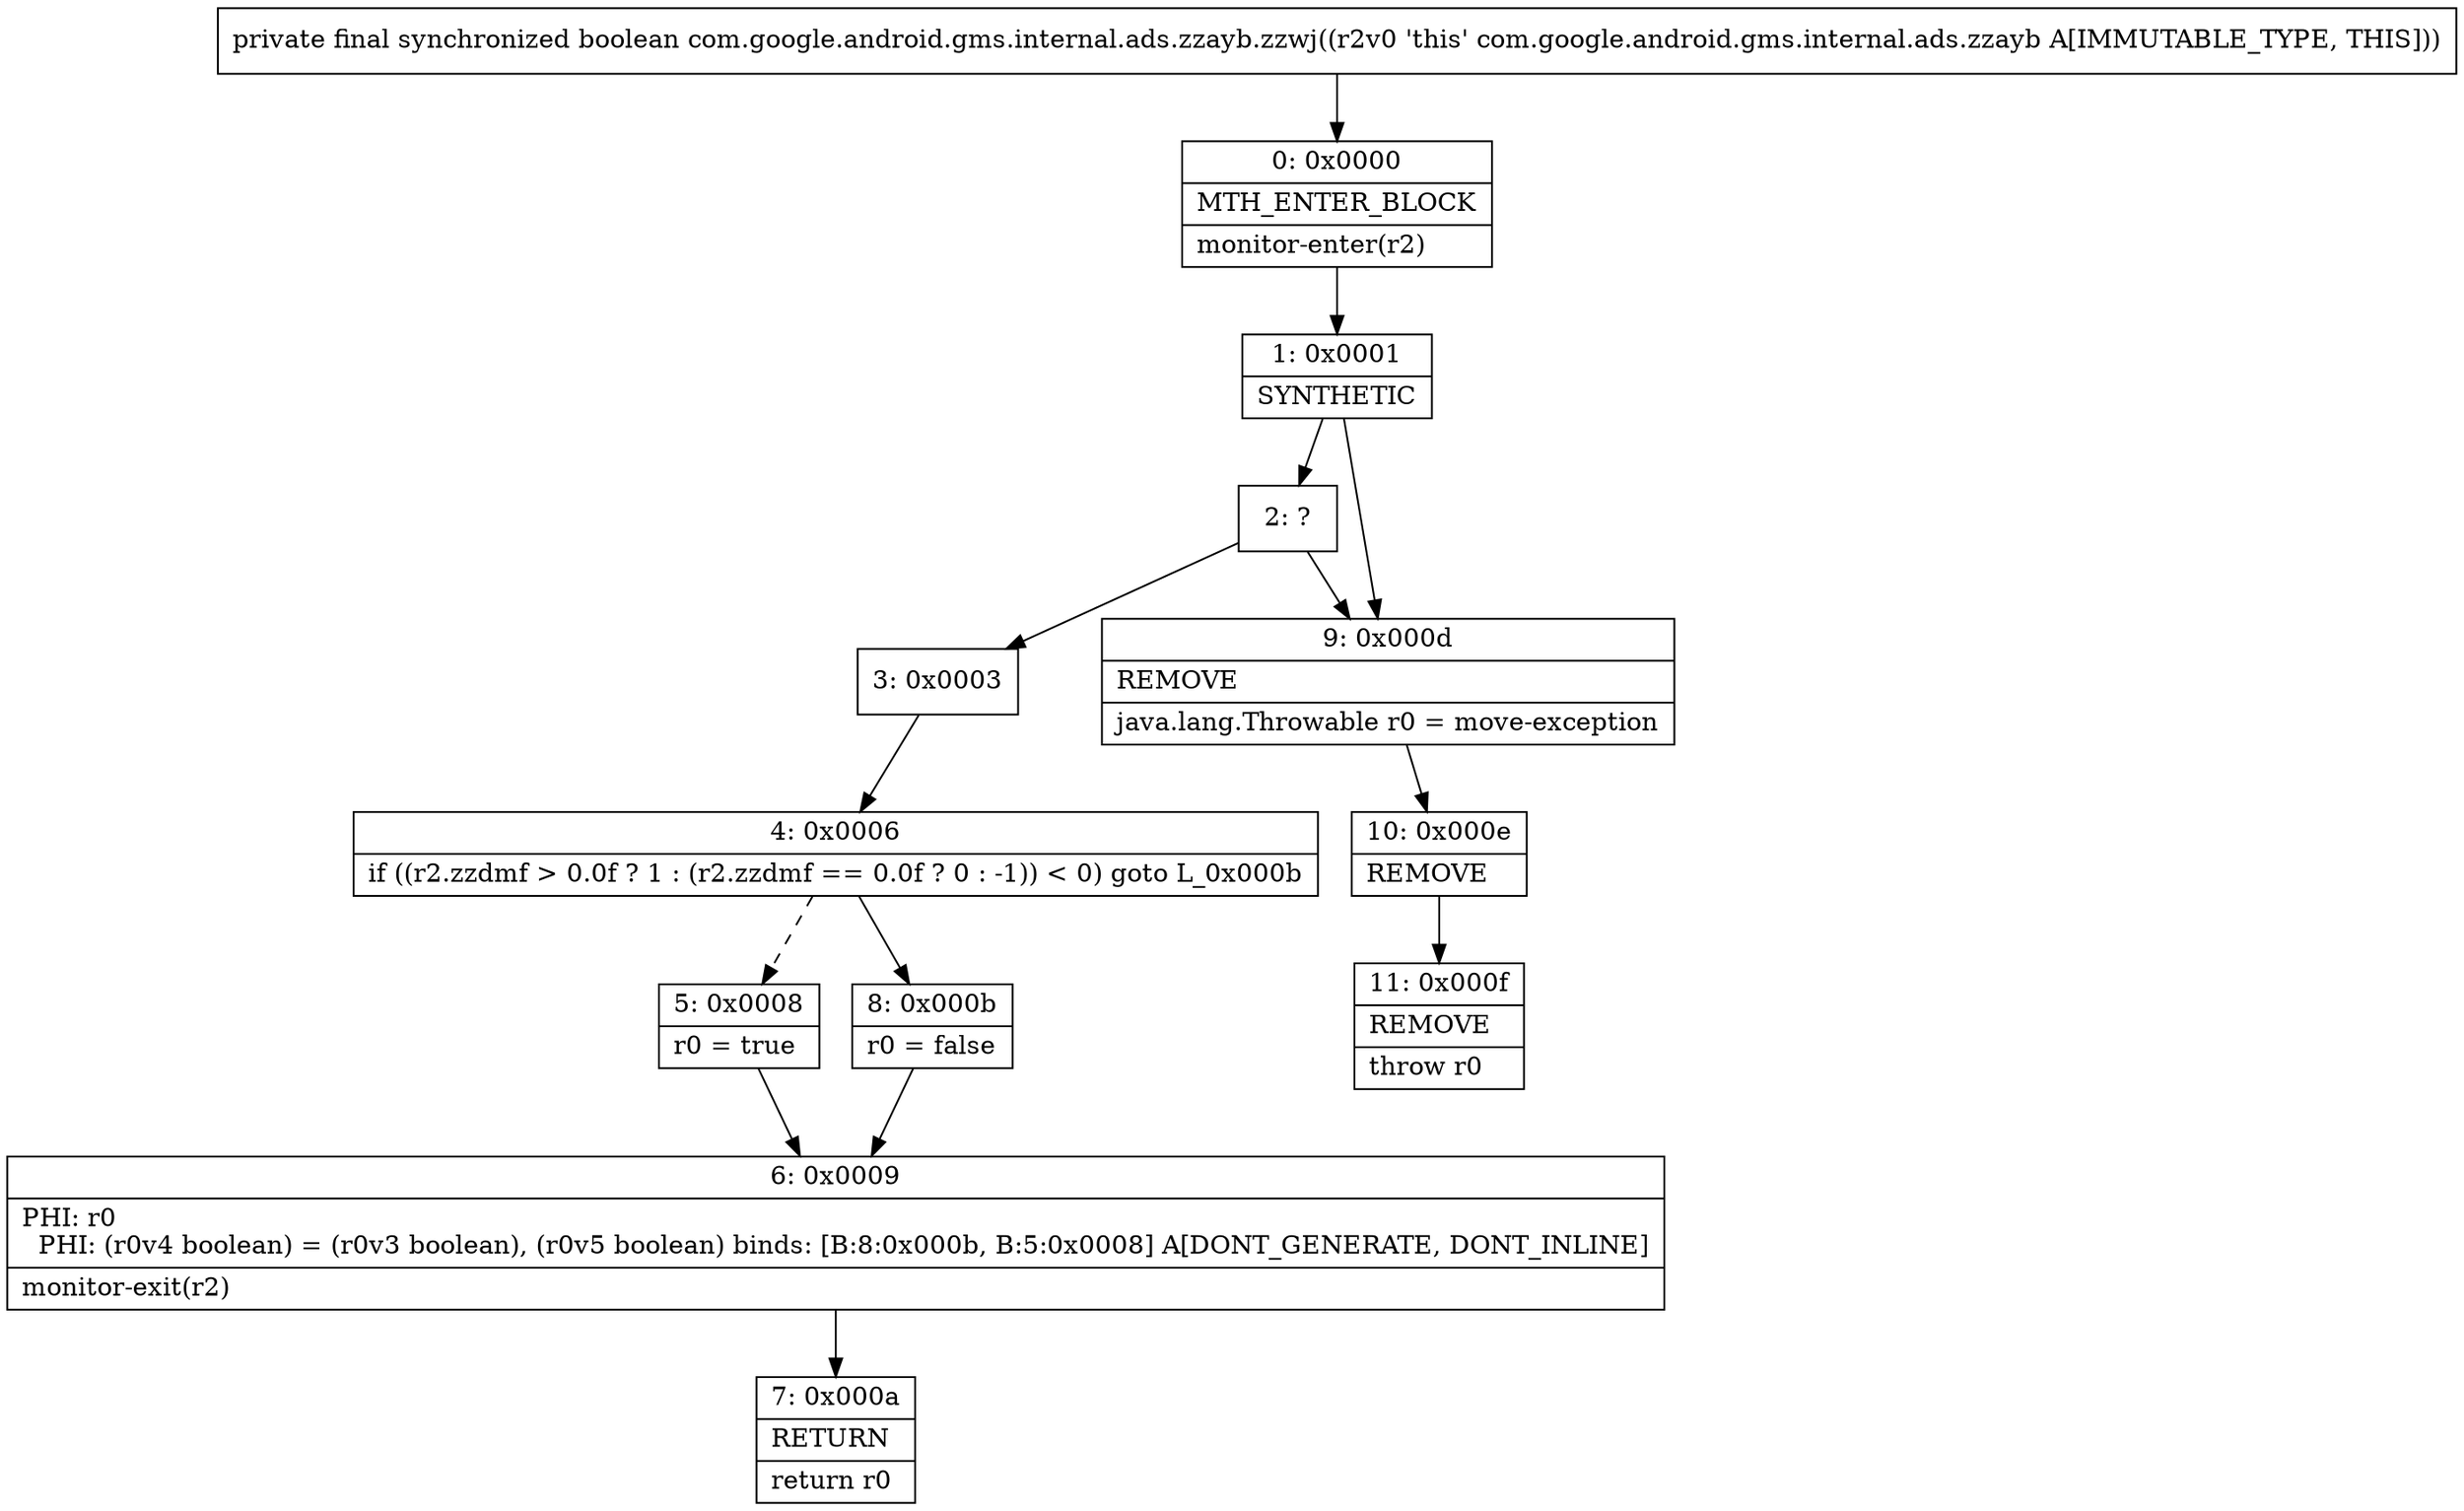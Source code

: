 digraph "CFG forcom.google.android.gms.internal.ads.zzayb.zzwj()Z" {
Node_0 [shape=record,label="{0\:\ 0x0000|MTH_ENTER_BLOCK\l|monitor\-enter(r2)\l}"];
Node_1 [shape=record,label="{1\:\ 0x0001|SYNTHETIC\l}"];
Node_2 [shape=record,label="{2\:\ ?}"];
Node_3 [shape=record,label="{3\:\ 0x0003}"];
Node_4 [shape=record,label="{4\:\ 0x0006|if ((r2.zzdmf \> 0.0f ? 1 : (r2.zzdmf == 0.0f ? 0 : \-1)) \< 0) goto L_0x000b\l}"];
Node_5 [shape=record,label="{5\:\ 0x0008|r0 = true\l}"];
Node_6 [shape=record,label="{6\:\ 0x0009|PHI: r0 \l  PHI: (r0v4 boolean) = (r0v3 boolean), (r0v5 boolean) binds: [B:8:0x000b, B:5:0x0008] A[DONT_GENERATE, DONT_INLINE]\l|monitor\-exit(r2)\l}"];
Node_7 [shape=record,label="{7\:\ 0x000a|RETURN\l|return r0\l}"];
Node_8 [shape=record,label="{8\:\ 0x000b|r0 = false\l}"];
Node_9 [shape=record,label="{9\:\ 0x000d|REMOVE\l|java.lang.Throwable r0 = move\-exception\l}"];
Node_10 [shape=record,label="{10\:\ 0x000e|REMOVE\l}"];
Node_11 [shape=record,label="{11\:\ 0x000f|REMOVE\l|throw r0\l}"];
MethodNode[shape=record,label="{private final synchronized boolean com.google.android.gms.internal.ads.zzayb.zzwj((r2v0 'this' com.google.android.gms.internal.ads.zzayb A[IMMUTABLE_TYPE, THIS])) }"];
MethodNode -> Node_0;
Node_0 -> Node_1;
Node_1 -> Node_2;
Node_1 -> Node_9;
Node_2 -> Node_3;
Node_2 -> Node_9;
Node_3 -> Node_4;
Node_4 -> Node_5[style=dashed];
Node_4 -> Node_8;
Node_5 -> Node_6;
Node_6 -> Node_7;
Node_8 -> Node_6;
Node_9 -> Node_10;
Node_10 -> Node_11;
}

